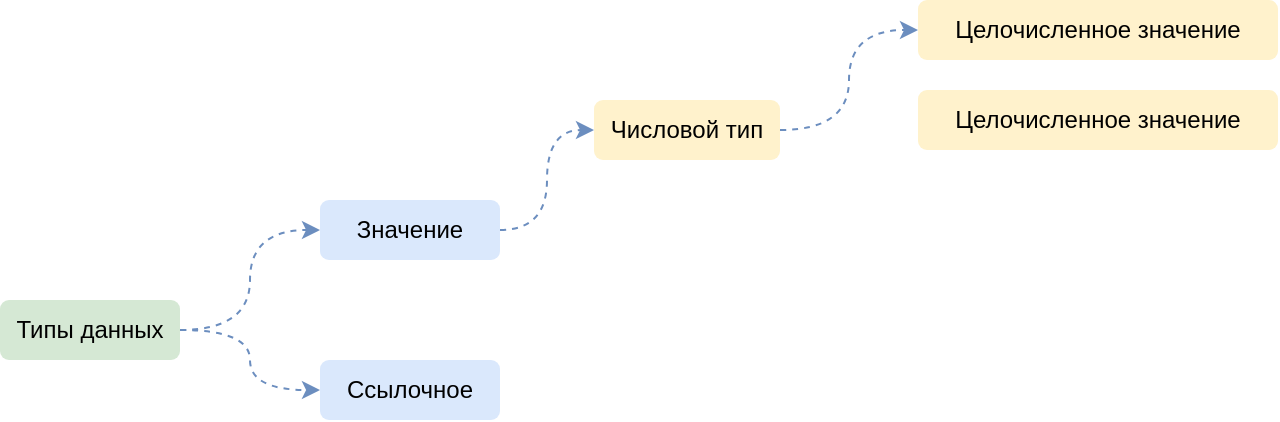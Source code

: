 <mxfile version="22.1.16" type="github">
  <diagram name="Типы данных" id="mXF_ahJuQfKG3xMiBmng">
    <mxGraphModel dx="724" dy="397" grid="0" gridSize="10" guides="1" tooltips="1" connect="1" arrows="1" fold="1" page="0" pageScale="1" pageWidth="827" pageHeight="1169" math="0" shadow="0">
      <root>
        <mxCell id="0" />
        <mxCell id="1" parent="0" />
        <mxCell id="AXOyWYYdM_f-JSXFJMsA-4" style="edgeStyle=orthogonalEdgeStyle;rounded=0;orthogonalLoop=1;jettySize=auto;html=1;entryX=0;entryY=0.5;entryDx=0;entryDy=0;curved=1;dashed=1;fillColor=#dae8fc;strokeColor=#6c8ebf;" edge="1" parent="1" source="AXOyWYYdM_f-JSXFJMsA-1" target="AXOyWYYdM_f-JSXFJMsA-2">
          <mxGeometry relative="1" as="geometry" />
        </mxCell>
        <mxCell id="AXOyWYYdM_f-JSXFJMsA-6" style="edgeStyle=orthogonalEdgeStyle;shape=connector;curved=1;rounded=0;orthogonalLoop=1;jettySize=auto;html=1;entryX=0;entryY=0.5;entryDx=0;entryDy=0;dashed=1;labelBackgroundColor=default;strokeColor=#6c8ebf;align=center;verticalAlign=middle;fontFamily=Helvetica;fontSize=11;fontColor=default;endArrow=classic;fillColor=#dae8fc;" edge="1" parent="1" source="AXOyWYYdM_f-JSXFJMsA-1" target="AXOyWYYdM_f-JSXFJMsA-3">
          <mxGeometry relative="1" as="geometry" />
        </mxCell>
        <mxCell id="AXOyWYYdM_f-JSXFJMsA-1" value="Типы данных" style="text;html=1;strokeColor=none;fillColor=#d5e8d4;align=center;verticalAlign=middle;whiteSpace=wrap;rounded=1;" vertex="1" parent="1">
          <mxGeometry x="350" y="280" width="90" height="30" as="geometry" />
        </mxCell>
        <mxCell id="AXOyWYYdM_f-JSXFJMsA-10" style="edgeStyle=orthogonalEdgeStyle;shape=connector;curved=1;rounded=0;orthogonalLoop=1;jettySize=auto;html=1;entryX=0;entryY=0.5;entryDx=0;entryDy=0;dashed=1;labelBackgroundColor=default;strokeColor=#6c8ebf;align=center;verticalAlign=middle;fontFamily=Helvetica;fontSize=11;fontColor=default;endArrow=classic;fillColor=#dae8fc;" edge="1" parent="1" source="AXOyWYYdM_f-JSXFJMsA-2" target="AXOyWYYdM_f-JSXFJMsA-9">
          <mxGeometry relative="1" as="geometry" />
        </mxCell>
        <mxCell id="AXOyWYYdM_f-JSXFJMsA-2" value="Значение" style="text;html=1;strokeColor=none;fillColor=#dae8fc;align=center;verticalAlign=middle;whiteSpace=wrap;rounded=1;" vertex="1" parent="1">
          <mxGeometry x="510" y="230" width="90" height="30" as="geometry" />
        </mxCell>
        <mxCell id="AXOyWYYdM_f-JSXFJMsA-3" value="Ссылочное" style="text;html=1;strokeColor=none;fillColor=#dae8fc;align=center;verticalAlign=middle;whiteSpace=wrap;rounded=1;" vertex="1" parent="1">
          <mxGeometry x="510" y="310" width="90" height="30" as="geometry" />
        </mxCell>
        <mxCell id="AXOyWYYdM_f-JSXFJMsA-7" value="Целочисленное значение" style="text;html=1;strokeColor=none;fillColor=#fff2cc;align=center;verticalAlign=middle;whiteSpace=wrap;rounded=1;" vertex="1" parent="1">
          <mxGeometry x="809" y="130" width="180" height="30" as="geometry" />
        </mxCell>
        <mxCell id="AXOyWYYdM_f-JSXFJMsA-11" style="edgeStyle=orthogonalEdgeStyle;shape=connector;curved=1;rounded=0;orthogonalLoop=1;jettySize=auto;html=1;entryX=0;entryY=0.5;entryDx=0;entryDy=0;dashed=1;labelBackgroundColor=default;strokeColor=#6c8ebf;align=center;verticalAlign=middle;fontFamily=Helvetica;fontSize=11;fontColor=default;endArrow=classic;fillColor=#dae8fc;" edge="1" parent="1" source="AXOyWYYdM_f-JSXFJMsA-9" target="AXOyWYYdM_f-JSXFJMsA-7">
          <mxGeometry relative="1" as="geometry" />
        </mxCell>
        <mxCell id="AXOyWYYdM_f-JSXFJMsA-9" value="Числовой тип" style="text;html=1;strokeColor=none;fillColor=#fff2cc;align=center;verticalAlign=middle;whiteSpace=wrap;rounded=1;" vertex="1" parent="1">
          <mxGeometry x="647" y="180" width="93" height="30" as="geometry" />
        </mxCell>
        <mxCell id="AXOyWYYdM_f-JSXFJMsA-12" value="Целочисленное значение" style="text;html=1;strokeColor=none;fillColor=#fff2cc;align=center;verticalAlign=middle;whiteSpace=wrap;rounded=1;" vertex="1" parent="1">
          <mxGeometry x="809" y="175" width="180" height="30" as="geometry" />
        </mxCell>
      </root>
    </mxGraphModel>
  </diagram>
</mxfile>
